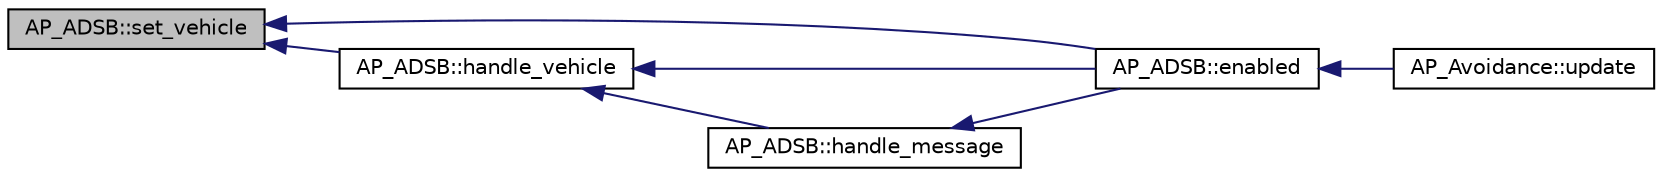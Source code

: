 digraph "AP_ADSB::set_vehicle"
{
 // INTERACTIVE_SVG=YES
  edge [fontname="Helvetica",fontsize="10",labelfontname="Helvetica",labelfontsize="10"];
  node [fontname="Helvetica",fontsize="10",shape=record];
  rankdir="LR";
  Node1 [label="AP_ADSB::set_vehicle",height=0.2,width=0.4,color="black", fillcolor="grey75", style="filled", fontcolor="black"];
  Node1 -> Node2 [dir="back",color="midnightblue",fontsize="10",style="solid",fontname="Helvetica"];
  Node2 [label="AP_ADSB::enabled",height=0.2,width=0.4,color="black", fillcolor="white", style="filled",URL="$classAP__ADSB.html#af26aa027b7f46c7bc4c6df02e2b383d8"];
  Node2 -> Node3 [dir="back",color="midnightblue",fontsize="10",style="solid",fontname="Helvetica"];
  Node3 [label="AP_Avoidance::update",height=0.2,width=0.4,color="black", fillcolor="white", style="filled",URL="$classAP__Avoidance.html#a37059296c298d5f6d9a5fb11bab4d329"];
  Node1 -> Node4 [dir="back",color="midnightblue",fontsize="10",style="solid",fontname="Helvetica"];
  Node4 [label="AP_ADSB::handle_vehicle",height=0.2,width=0.4,color="black", fillcolor="white", style="filled",URL="$classAP__ADSB.html#aff9bf5fb12ef29cf49a939814d8f86ce"];
  Node4 -> Node2 [dir="back",color="midnightblue",fontsize="10",style="solid",fontname="Helvetica"];
  Node4 -> Node5 [dir="back",color="midnightblue",fontsize="10",style="solid",fontname="Helvetica"];
  Node5 [label="AP_ADSB::handle_message",height=0.2,width=0.4,color="black", fillcolor="white", style="filled",URL="$classAP__ADSB.html#add2ce2f5a7bb949117e97164712f814e"];
  Node5 -> Node2 [dir="back",color="midnightblue",fontsize="10",style="solid",fontname="Helvetica"];
}

